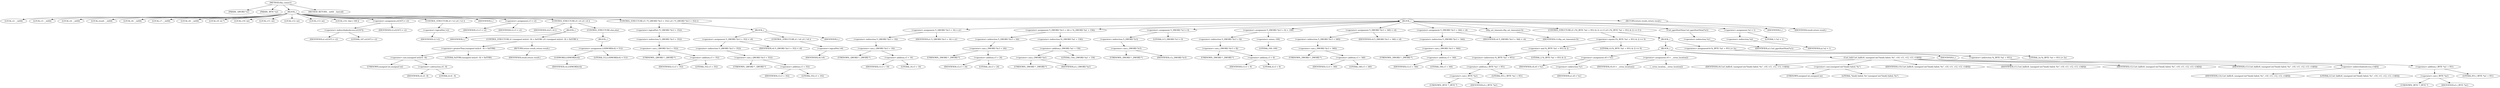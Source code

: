 digraph tftp_connect {  
"1000114" [label = "(METHOD,tftp_connect)" ]
"1000115" [label = "(PARAM,_QWORD *a1)" ]
"1000116" [label = "(PARAM,_BYTE *a2)" ]
"1000117" [label = "(BLOCK,,)" ]
"1000118" [label = "(LOCAL,v2: __int64)" ]
"1000119" [label = "(LOCAL,v3: __int64)" ]
"1000120" [label = "(LOCAL,v4: __int64)" ]
"1000121" [label = "(LOCAL,result: __int64)" ]
"1000122" [label = "(LOCAL,v6: __int64)" ]
"1000123" [label = "(LOCAL,v7: __int64)" ]
"1000124" [label = "(LOCAL,v8: __int64)" ]
"1000125" [label = "(LOCAL,v9: int *)" ]
"1000126" [label = "(LOCAL,v10: int)" ]
"1000127" [label = "(LOCAL,v11: int)" ]
"1000128" [label = "(LOCAL,v12: int)" ]
"1000129" [label = "(LOCAL,v13: int)" ]
"1000130" [label = "(LOCAL,v14: char [ 168 ])" ]
"1000131" [label = "(<operator>.assignment,a1[167] = v2)" ]
"1000132" [label = "(<operator>.indirectIndexAccess,a1[167])" ]
"1000133" [label = "(IDENTIFIER,a1,a1[167] = v2)" ]
"1000134" [label = "(LITERAL,167,a1[167] = v2)" ]
"1000135" [label = "(IDENTIFIER,v2,a1[167] = v2)" ]
"1000136" [label = "(CONTROL_STRUCTURE,if ( !v2 ),if ( !v2 ))" ]
"1000137" [label = "(<operator>.logicalNot,!v2)" ]
"1000138" [label = "(IDENTIFIER,v2,!v2)" ]
"1000139" [label = "(IDENTIFIER,L,)" ]
"1000140" [label = "(<operator>.assignment,v3 = v2)" ]
"1000141" [label = "(IDENTIFIER,v3,v3 = v2)" ]
"1000142" [label = "(IDENTIFIER,v2,v3 = v2)" ]
"1000143" [label = "(CONTROL_STRUCTURE,if ( v4 ),if ( v4 ))" ]
"1000144" [label = "(IDENTIFIER,v4,if ( v4 ))" ]
"1000145" [label = "(BLOCK,,)" ]
"1000146" [label = "(IDENTIFIER,L,)" ]
"1000147" [label = "(CONTROL_STRUCTURE,if ( (unsigned int)(v4 - 8) > 0xFFB0 ),if ( (unsigned int)(v4 - 8) > 0xFFB0 ))" ]
"1000148" [label = "(<operator>.greaterThan,(unsigned int)(v4 - 8) > 0xFFB0)" ]
"1000149" [label = "(<operator>.cast,(unsigned int)(v4 - 8))" ]
"1000150" [label = "(UNKNOWN,unsigned int,unsigned int)" ]
"1000151" [label = "(<operator>.subtraction,v4 - 8)" ]
"1000152" [label = "(IDENTIFIER,v4,v4 - 8)" ]
"1000153" [label = "(LITERAL,8,v4 - 8)" ]
"1000154" [label = "(LITERAL,0xFFB0,(unsigned int)(v4 - 8) > 0xFFB0)" ]
"1000155" [label = "(RETURN,return result;,return result;)" ]
"1000156" [label = "(IDENTIFIER,result,return result;)" ]
"1000157" [label = "(CONTROL_STRUCTURE,else,else)" ]
"1000158" [label = "(BLOCK,,)" ]
"1000159" [label = "(<operator>.assignment,LODWORD(v4) = 512)" ]
"1000160" [label = "(LODWORD,LODWORD(v4))" ]
"1000161" [label = "(IDENTIFIER,v4,LODWORD(v4))" ]
"1000162" [label = "(LITERAL,512,LODWORD(v4) = 512)" ]
"1000163" [label = "(CONTROL_STRUCTURE,if ( !*(_QWORD *)(v3 + 352) ),if ( !*(_QWORD *)(v3 + 352) ))" ]
"1000164" [label = "(<operator>.logicalNot,!*(_QWORD *)(v3 + 352))" ]
"1000165" [label = "(<operator>.indirection,*(_QWORD *)(v3 + 352))" ]
"1000166" [label = "(<operator>.cast,(_QWORD *)(v3 + 352))" ]
"1000167" [label = "(UNKNOWN,_QWORD *,_QWORD *)" ]
"1000168" [label = "(<operator>.addition,v3 + 352)" ]
"1000169" [label = "(IDENTIFIER,v3,v3 + 352)" ]
"1000170" [label = "(LITERAL,352,v3 + 352)" ]
"1000171" [label = "(BLOCK,,)" ]
"1000172" [label = "(<operator>.assignment,*(_QWORD *)(v3 + 352) = v6)" ]
"1000173" [label = "(<operator>.indirection,*(_QWORD *)(v3 + 352))" ]
"1000174" [label = "(<operator>.cast,(_QWORD *)(v3 + 352))" ]
"1000175" [label = "(UNKNOWN,_QWORD *,_QWORD *)" ]
"1000176" [label = "(<operator>.addition,v3 + 352)" ]
"1000177" [label = "(IDENTIFIER,v3,v3 + 352)" ]
"1000178" [label = "(LITERAL,352,v3 + 352)" ]
"1000179" [label = "(IDENTIFIER,v6,*(_QWORD *)(v3 + 352) = v6)" ]
"1000180" [label = "(CONTROL_STRUCTURE,if ( !v6 ),if ( !v6 ))" ]
"1000181" [label = "(<operator>.logicalNot,!v6)" ]
"1000182" [label = "(IDENTIFIER,v6,!v6)" ]
"1000183" [label = "(IDENTIFIER,L,)" ]
"1000184" [label = "(BLOCK,,)" ]
"1000185" [label = "(<operator>.assignment,*(_QWORD *)(v3 + 16) = a1)" ]
"1000186" [label = "(<operator>.indirection,*(_QWORD *)(v3 + 16))" ]
"1000187" [label = "(<operator>.cast,(_QWORD *)(v3 + 16))" ]
"1000188" [label = "(UNKNOWN,_QWORD *,_QWORD *)" ]
"1000189" [label = "(<operator>.addition,v3 + 16)" ]
"1000190" [label = "(IDENTIFIER,v3,v3 + 16)" ]
"1000191" [label = "(LITERAL,16,v3 + 16)" ]
"1000192" [label = "(IDENTIFIER,a1,*(_QWORD *)(v3 + 16) = a1)" ]
"1000193" [label = "(<operator>.assignment,*(_DWORD *)(v3 + 24) = *((_DWORD *)a1 + 156))" ]
"1000194" [label = "(<operator>.indirection,*(_DWORD *)(v3 + 24))" ]
"1000195" [label = "(<operator>.cast,(_DWORD *)(v3 + 24))" ]
"1000196" [label = "(UNKNOWN,_DWORD *,_DWORD *)" ]
"1000197" [label = "(<operator>.addition,v3 + 24)" ]
"1000198" [label = "(IDENTIFIER,v3,v3 + 24)" ]
"1000199" [label = "(LITERAL,24,v3 + 24)" ]
"1000200" [label = "(<operator>.indirection,*((_DWORD *)a1 + 156))" ]
"1000201" [label = "(<operator>.addition,(_DWORD *)a1 + 156)" ]
"1000202" [label = "(<operator>.cast,(_DWORD *)a1)" ]
"1000203" [label = "(UNKNOWN,_DWORD *,_DWORD *)" ]
"1000204" [label = "(IDENTIFIER,a1,(_DWORD *)a1)" ]
"1000205" [label = "(LITERAL,156,(_DWORD *)a1 + 156)" ]
"1000206" [label = "(<operator>.assignment,*(_DWORD *)v3 = 0)" ]
"1000207" [label = "(<operator>.indirection,*(_DWORD *)v3)" ]
"1000208" [label = "(<operator>.cast,(_DWORD *)v3)" ]
"1000209" [label = "(UNKNOWN,_DWORD *,_DWORD *)" ]
"1000210" [label = "(IDENTIFIER,v3,(_DWORD *)v3)" ]
"1000211" [label = "(LITERAL,0,*(_DWORD *)v3 = 0)" ]
"1000212" [label = "(<operator>.assignment,*(_DWORD *)(v3 + 8) = -100)" ]
"1000213" [label = "(<operator>.indirection,*(_DWORD *)(v3 + 8))" ]
"1000214" [label = "(<operator>.cast,(_DWORD *)(v3 + 8))" ]
"1000215" [label = "(UNKNOWN,_DWORD *,_DWORD *)" ]
"1000216" [label = "(<operator>.addition,v3 + 8)" ]
"1000217" [label = "(IDENTIFIER,v3,v3 + 8)" ]
"1000218" [label = "(LITERAL,8,v3 + 8)" ]
"1000219" [label = "(<operator>.minus,-100)" ]
"1000220" [label = "(LITERAL,100,-100)" ]
"1000221" [label = "(<operator>.assignment,*(_DWORD *)(v3 + 340) = v4)" ]
"1000222" [label = "(<operator>.indirection,*(_DWORD *)(v3 + 340))" ]
"1000223" [label = "(<operator>.cast,(_DWORD *)(v3 + 340))" ]
"1000224" [label = "(UNKNOWN,_DWORD *,_DWORD *)" ]
"1000225" [label = "(<operator>.addition,v3 + 340)" ]
"1000226" [label = "(IDENTIFIER,v3,v3 + 340)" ]
"1000227" [label = "(LITERAL,340,v3 + 340)" ]
"1000228" [label = "(IDENTIFIER,v4,*(_DWORD *)(v3 + 340) = v4)" ]
"1000229" [label = "(<operator>.assignment,*(_DWORD *)(v3 + 344) = v4)" ]
"1000230" [label = "(<operator>.indirection,*(_DWORD *)(v3 + 344))" ]
"1000231" [label = "(<operator>.cast,(_DWORD *)(v3 + 344))" ]
"1000232" [label = "(UNKNOWN,_DWORD *,_DWORD *)" ]
"1000233" [label = "(<operator>.addition,v3 + 344)" ]
"1000234" [label = "(IDENTIFIER,v3,v3 + 344)" ]
"1000235" [label = "(LITERAL,344,v3 + 344)" ]
"1000236" [label = "(IDENTIFIER,v4,*(_DWORD *)(v3 + 344) = v4)" ]
"1000237" [label = "(tftp_set_timeouts,tftp_set_timeouts(v3))" ]
"1000238" [label = "(IDENTIFIER,v3,tftp_set_timeouts(v3))" ]
"1000239" [label = "(CONTROL_STRUCTURE,if ( (*((_BYTE *)a1 + 951) & 2) == 0 ),if ( (*((_BYTE *)a1 + 951) & 2) == 0 ))" ]
"1000240" [label = "(<operator>.equals,(*((_BYTE *)a1 + 951) & 2) == 0)" ]
"1000241" [label = "(<operator>.and,*((_BYTE *)a1 + 951) & 2)" ]
"1000242" [label = "(<operator>.indirection,*((_BYTE *)a1 + 951))" ]
"1000243" [label = "(<operator>.addition,(_BYTE *)a1 + 951)" ]
"1000244" [label = "(<operator>.cast,(_BYTE *)a1)" ]
"1000245" [label = "(UNKNOWN,_BYTE *,_BYTE *)" ]
"1000246" [label = "(IDENTIFIER,a1,(_BYTE *)a1)" ]
"1000247" [label = "(LITERAL,951,(_BYTE *)a1 + 951)" ]
"1000248" [label = "(LITERAL,2,*((_BYTE *)a1 + 951) & 2)" ]
"1000249" [label = "(LITERAL,0,(*((_BYTE *)a1 + 951) & 2) == 0)" ]
"1000250" [label = "(BLOCK,,)" ]
"1000251" [label = "(BLOCK,,)" ]
"1000252" [label = "(<operator>.assignment,v8 = *a1)" ]
"1000253" [label = "(IDENTIFIER,v8,v8 = *a1)" ]
"1000254" [label = "(<operator>.indirection,*a1)" ]
"1000255" [label = "(IDENTIFIER,a1,v8 = *a1)" ]
"1000256" [label = "(<operator>.assignment,v9 = __errno_location())" ]
"1000257" [label = "(IDENTIFIER,v9,v9 = __errno_location())" ]
"1000258" [label = "(__errno_location,__errno_location())" ]
"1000259" [label = "(Curl_failf,Curl_failf(v8, (unsigned int)\"bind() failed; %s\", v10, v11, v12, v13, v14[0]))" ]
"1000260" [label = "(IDENTIFIER,v8,Curl_failf(v8, (unsigned int)\"bind() failed; %s\", v10, v11, v12, v13, v14[0]))" ]
"1000261" [label = "(<operator>.cast,(unsigned int)\"bind() failed; %s\")" ]
"1000262" [label = "(UNKNOWN,unsigned int,unsigned int)" ]
"1000263" [label = "(LITERAL,\"bind() failed; %s\",(unsigned int)\"bind() failed; %s\")" ]
"1000264" [label = "(IDENTIFIER,v10,Curl_failf(v8, (unsigned int)\"bind() failed; %s\", v10, v11, v12, v13, v14[0]))" ]
"1000265" [label = "(IDENTIFIER,v11,Curl_failf(v8, (unsigned int)\"bind() failed; %s\", v10, v11, v12, v13, v14[0]))" ]
"1000266" [label = "(IDENTIFIER,v12,Curl_failf(v8, (unsigned int)\"bind() failed; %s\", v10, v11, v12, v13, v14[0]))" ]
"1000267" [label = "(IDENTIFIER,v13,Curl_failf(v8, (unsigned int)\"bind() failed; %s\", v10, v11, v12, v13, v14[0]))" ]
"1000268" [label = "(<operator>.indirectIndexAccess,v14[0])" ]
"1000269" [label = "(IDENTIFIER,v14,Curl_failf(v8, (unsigned int)\"bind() failed; %s\", v10, v11, v12, v13, v14[0]))" ]
"1000270" [label = "(LITERAL,0,Curl_failf(v8, (unsigned int)\"bind() failed; %s\", v10, v11, v12, v13, v14[0]))" ]
"1000271" [label = "(IDENTIFIER,L,)" ]
"1000272" [label = "(<operators>.assignmentOr,*((_BYTE *)a1 + 951) |= 2u)" ]
"1000273" [label = "(<operator>.indirection,*((_BYTE *)a1 + 951))" ]
"1000274" [label = "(<operator>.addition,(_BYTE *)a1 + 951)" ]
"1000275" [label = "(<operator>.cast,(_BYTE *)a1)" ]
"1000276" [label = "(UNKNOWN,_BYTE *,_BYTE *)" ]
"1000277" [label = "(IDENTIFIER,a1,(_BYTE *)a1)" ]
"1000278" [label = "(LITERAL,951,(_BYTE *)a1 + 951)" ]
"1000279" [label = "(LITERAL,2u,*((_BYTE *)a1 + 951) |= 2u)" ]
"1000280" [label = "(Curl_pgrsStartNow,Curl_pgrsStartNow(*a1))" ]
"1000281" [label = "(<operator>.indirection,*a1)" ]
"1000282" [label = "(IDENTIFIER,a1,Curl_pgrsStartNow(*a1))" ]
"1000283" [label = "(<operator>.assignment,*a2 = 1)" ]
"1000284" [label = "(<operator>.indirection,*a2)" ]
"1000285" [label = "(IDENTIFIER,a2,*a2 = 1)" ]
"1000286" [label = "(LITERAL,1,*a2 = 1)" ]
"1000287" [label = "(IDENTIFIER,L,)" ]
"1000288" [label = "(RETURN,return result;,return result;)" ]
"1000289" [label = "(IDENTIFIER,result,return result;)" ]
"1000290" [label = "(METHOD_RETURN,__int64 __fastcall)" ]
  "1000114" -> "1000115" 
  "1000114" -> "1000116" 
  "1000114" -> "1000117" 
  "1000114" -> "1000290" 
  "1000117" -> "1000118" 
  "1000117" -> "1000119" 
  "1000117" -> "1000120" 
  "1000117" -> "1000121" 
  "1000117" -> "1000122" 
  "1000117" -> "1000123" 
  "1000117" -> "1000124" 
  "1000117" -> "1000125" 
  "1000117" -> "1000126" 
  "1000117" -> "1000127" 
  "1000117" -> "1000128" 
  "1000117" -> "1000129" 
  "1000117" -> "1000130" 
  "1000117" -> "1000131" 
  "1000117" -> "1000136" 
  "1000117" -> "1000139" 
  "1000117" -> "1000140" 
  "1000117" -> "1000143" 
  "1000117" -> "1000163" 
  "1000117" -> "1000184" 
  "1000117" -> "1000288" 
  "1000131" -> "1000132" 
  "1000131" -> "1000135" 
  "1000132" -> "1000133" 
  "1000132" -> "1000134" 
  "1000136" -> "1000137" 
  "1000137" -> "1000138" 
  "1000140" -> "1000141" 
  "1000140" -> "1000142" 
  "1000143" -> "1000144" 
  "1000143" -> "1000145" 
  "1000143" -> "1000157" 
  "1000145" -> "1000146" 
  "1000145" -> "1000147" 
  "1000147" -> "1000148" 
  "1000147" -> "1000155" 
  "1000148" -> "1000149" 
  "1000148" -> "1000154" 
  "1000149" -> "1000150" 
  "1000149" -> "1000151" 
  "1000151" -> "1000152" 
  "1000151" -> "1000153" 
  "1000155" -> "1000156" 
  "1000157" -> "1000158" 
  "1000158" -> "1000159" 
  "1000159" -> "1000160" 
  "1000159" -> "1000162" 
  "1000160" -> "1000161" 
  "1000163" -> "1000164" 
  "1000163" -> "1000171" 
  "1000164" -> "1000165" 
  "1000165" -> "1000166" 
  "1000166" -> "1000167" 
  "1000166" -> "1000168" 
  "1000168" -> "1000169" 
  "1000168" -> "1000170" 
  "1000171" -> "1000172" 
  "1000171" -> "1000180" 
  "1000171" -> "1000183" 
  "1000172" -> "1000173" 
  "1000172" -> "1000179" 
  "1000173" -> "1000174" 
  "1000174" -> "1000175" 
  "1000174" -> "1000176" 
  "1000176" -> "1000177" 
  "1000176" -> "1000178" 
  "1000180" -> "1000181" 
  "1000181" -> "1000182" 
  "1000184" -> "1000185" 
  "1000184" -> "1000193" 
  "1000184" -> "1000206" 
  "1000184" -> "1000212" 
  "1000184" -> "1000221" 
  "1000184" -> "1000229" 
  "1000184" -> "1000237" 
  "1000184" -> "1000239" 
  "1000184" -> "1000280" 
  "1000184" -> "1000283" 
  "1000184" -> "1000287" 
  "1000185" -> "1000186" 
  "1000185" -> "1000192" 
  "1000186" -> "1000187" 
  "1000187" -> "1000188" 
  "1000187" -> "1000189" 
  "1000189" -> "1000190" 
  "1000189" -> "1000191" 
  "1000193" -> "1000194" 
  "1000193" -> "1000200" 
  "1000194" -> "1000195" 
  "1000195" -> "1000196" 
  "1000195" -> "1000197" 
  "1000197" -> "1000198" 
  "1000197" -> "1000199" 
  "1000200" -> "1000201" 
  "1000201" -> "1000202" 
  "1000201" -> "1000205" 
  "1000202" -> "1000203" 
  "1000202" -> "1000204" 
  "1000206" -> "1000207" 
  "1000206" -> "1000211" 
  "1000207" -> "1000208" 
  "1000208" -> "1000209" 
  "1000208" -> "1000210" 
  "1000212" -> "1000213" 
  "1000212" -> "1000219" 
  "1000213" -> "1000214" 
  "1000214" -> "1000215" 
  "1000214" -> "1000216" 
  "1000216" -> "1000217" 
  "1000216" -> "1000218" 
  "1000219" -> "1000220" 
  "1000221" -> "1000222" 
  "1000221" -> "1000228" 
  "1000222" -> "1000223" 
  "1000223" -> "1000224" 
  "1000223" -> "1000225" 
  "1000225" -> "1000226" 
  "1000225" -> "1000227" 
  "1000229" -> "1000230" 
  "1000229" -> "1000236" 
  "1000230" -> "1000231" 
  "1000231" -> "1000232" 
  "1000231" -> "1000233" 
  "1000233" -> "1000234" 
  "1000233" -> "1000235" 
  "1000237" -> "1000238" 
  "1000239" -> "1000240" 
  "1000239" -> "1000250" 
  "1000240" -> "1000241" 
  "1000240" -> "1000249" 
  "1000241" -> "1000242" 
  "1000241" -> "1000248" 
  "1000242" -> "1000243" 
  "1000243" -> "1000244" 
  "1000243" -> "1000247" 
  "1000244" -> "1000245" 
  "1000244" -> "1000246" 
  "1000250" -> "1000251" 
  "1000250" -> "1000272" 
  "1000251" -> "1000252" 
  "1000251" -> "1000256" 
  "1000251" -> "1000259" 
  "1000251" -> "1000271" 
  "1000252" -> "1000253" 
  "1000252" -> "1000254" 
  "1000254" -> "1000255" 
  "1000256" -> "1000257" 
  "1000256" -> "1000258" 
  "1000259" -> "1000260" 
  "1000259" -> "1000261" 
  "1000259" -> "1000264" 
  "1000259" -> "1000265" 
  "1000259" -> "1000266" 
  "1000259" -> "1000267" 
  "1000259" -> "1000268" 
  "1000261" -> "1000262" 
  "1000261" -> "1000263" 
  "1000268" -> "1000269" 
  "1000268" -> "1000270" 
  "1000272" -> "1000273" 
  "1000272" -> "1000279" 
  "1000273" -> "1000274" 
  "1000274" -> "1000275" 
  "1000274" -> "1000278" 
  "1000275" -> "1000276" 
  "1000275" -> "1000277" 
  "1000280" -> "1000281" 
  "1000281" -> "1000282" 
  "1000283" -> "1000284" 
  "1000283" -> "1000286" 
  "1000284" -> "1000285" 
  "1000288" -> "1000289" 
}
